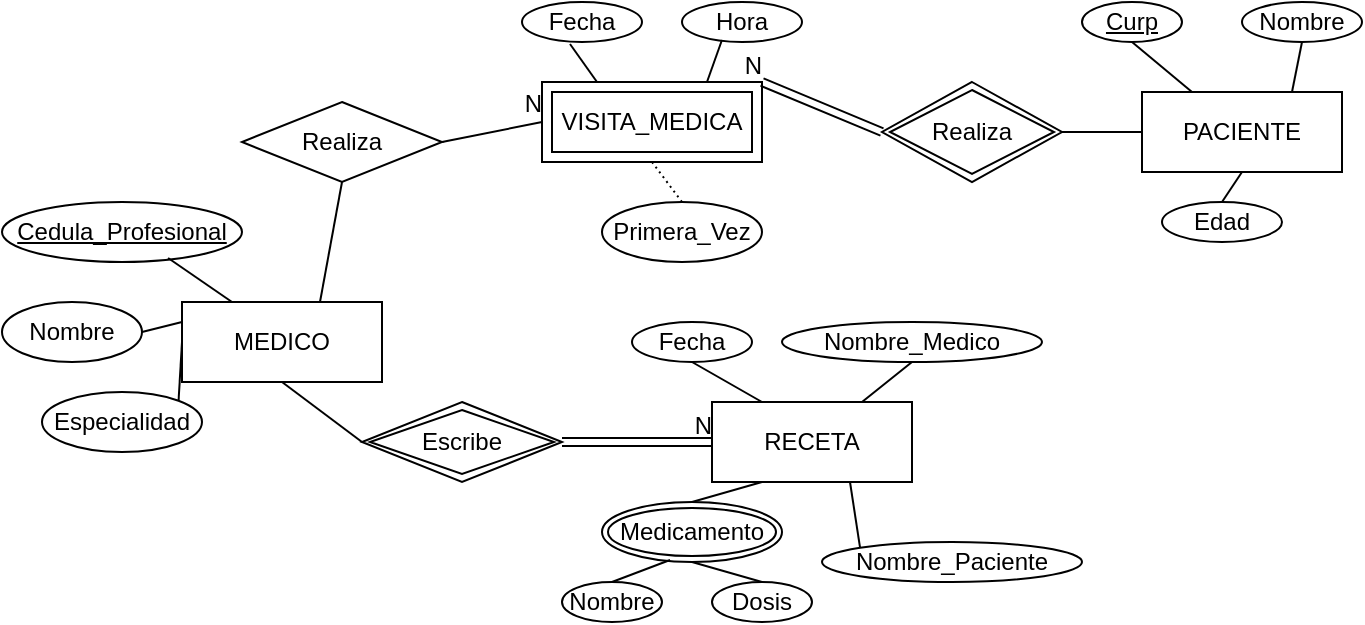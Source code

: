 <mxfile version="13.8.0" type="github">
  <diagram id="R2lEEEUBdFMjLlhIrx00" name="Page-1">
    <mxGraphModel dx="2487" dy="608" grid="1" gridSize="10" guides="1" tooltips="1" connect="1" arrows="1" fold="1" page="1" pageScale="1" pageWidth="850" pageHeight="1100" math="0" shadow="0" extFonts="Permanent Marker^https://fonts.googleapis.com/css?family=Permanent+Marker">
      <root>
        <mxCell id="0" />
        <mxCell id="1" parent="0" />
        <mxCell id="Iog9puiF2BljlQWZREdV-1" value="MEDICO" style="whiteSpace=wrap;html=1;align=center;" vertex="1" parent="1">
          <mxGeometry x="60" y="240" width="100" height="40" as="geometry" />
        </mxCell>
        <mxCell id="Iog9puiF2BljlQWZREdV-3" value="Realiza" style="shape=rhombus;perimeter=rhombusPerimeter;whiteSpace=wrap;html=1;align=center;" vertex="1" parent="1">
          <mxGeometry x="90" y="140" width="100" height="40" as="geometry" />
        </mxCell>
        <mxCell id="Iog9puiF2BljlQWZREdV-5" value="PACIENTE" style="whiteSpace=wrap;html=1;align=center;" vertex="1" parent="1">
          <mxGeometry x="540" y="135" width="100" height="40" as="geometry" />
        </mxCell>
        <mxCell id="Iog9puiF2BljlQWZREdV-7" value="RECETA" style="whiteSpace=wrap;html=1;align=center;" vertex="1" parent="1">
          <mxGeometry x="325" y="290" width="100" height="40" as="geometry" />
        </mxCell>
        <mxCell id="Iog9puiF2BljlQWZREdV-8" value="Cedula_Profesional" style="ellipse;whiteSpace=wrap;html=1;align=center;fontStyle=4;" vertex="1" parent="1">
          <mxGeometry x="-30" y="190" width="120" height="30" as="geometry" />
        </mxCell>
        <mxCell id="Iog9puiF2BljlQWZREdV-9" value="Nombre" style="ellipse;whiteSpace=wrap;html=1;align=center;" vertex="1" parent="1">
          <mxGeometry x="-30" y="240" width="70" height="30" as="geometry" />
        </mxCell>
        <mxCell id="Iog9puiF2BljlQWZREdV-10" value="Especialidad" style="ellipse;whiteSpace=wrap;html=1;align=center;" vertex="1" parent="1">
          <mxGeometry x="-10" y="285" width="80" height="30" as="geometry" />
        </mxCell>
        <mxCell id="Iog9puiF2BljlQWZREdV-12" value="" style="endArrow=none;html=1;rounded=0;exitX=0.692;exitY=0.933;exitDx=0;exitDy=0;exitPerimeter=0;entryX=0.25;entryY=0;entryDx=0;entryDy=0;" edge="1" parent="1" source="Iog9puiF2BljlQWZREdV-8" target="Iog9puiF2BljlQWZREdV-1">
          <mxGeometry relative="1" as="geometry">
            <mxPoint x="-40" y="350" as="sourcePoint" />
            <mxPoint x="120" y="350" as="targetPoint" />
          </mxGeometry>
        </mxCell>
        <mxCell id="Iog9puiF2BljlQWZREdV-13" value="" style="endArrow=none;html=1;rounded=0;exitX=1;exitY=0.5;exitDx=0;exitDy=0;entryX=0;entryY=0.25;entryDx=0;entryDy=0;" edge="1" parent="1" source="Iog9puiF2BljlQWZREdV-9" target="Iog9puiF2BljlQWZREdV-1">
          <mxGeometry relative="1" as="geometry">
            <mxPoint x="20" y="320" as="sourcePoint" />
            <mxPoint x="180" y="320" as="targetPoint" />
          </mxGeometry>
        </mxCell>
        <mxCell id="Iog9puiF2BljlQWZREdV-14" value="" style="endArrow=none;html=1;rounded=0;exitX=1;exitY=0;exitDx=0;exitDy=0;entryX=0;entryY=0.5;entryDx=0;entryDy=0;" edge="1" parent="1" source="Iog9puiF2BljlQWZREdV-10" target="Iog9puiF2BljlQWZREdV-1">
          <mxGeometry relative="1" as="geometry">
            <mxPoint x="100" y="310" as="sourcePoint" />
            <mxPoint x="130" y="315" as="targetPoint" />
          </mxGeometry>
        </mxCell>
        <mxCell id="Iog9puiF2BljlQWZREdV-15" value="Curp" style="ellipse;whiteSpace=wrap;html=1;align=center;fontStyle=4;" vertex="1" parent="1">
          <mxGeometry x="510" y="90" width="50" height="20" as="geometry" />
        </mxCell>
        <mxCell id="Iog9puiF2BljlQWZREdV-16" value="Nombre" style="ellipse;whiteSpace=wrap;html=1;align=center;" vertex="1" parent="1">
          <mxGeometry x="590" y="90" width="60" height="20" as="geometry" />
        </mxCell>
        <mxCell id="Iog9puiF2BljlQWZREdV-17" value="Edad" style="ellipse;whiteSpace=wrap;html=1;align=center;" vertex="1" parent="1">
          <mxGeometry x="550" y="190" width="60" height="20" as="geometry" />
        </mxCell>
        <mxCell id="Iog9puiF2BljlQWZREdV-18" value="" style="endArrow=none;html=1;rounded=0;exitX=0.25;exitY=0;exitDx=0;exitDy=0;entryX=0.5;entryY=1;entryDx=0;entryDy=0;" edge="1" parent="1" source="Iog9puiF2BljlQWZREdV-5" target="Iog9puiF2BljlQWZREdV-15">
          <mxGeometry relative="1" as="geometry">
            <mxPoint x="720" y="130" as="sourcePoint" />
            <mxPoint x="717.04" y="156" as="targetPoint" />
          </mxGeometry>
        </mxCell>
        <mxCell id="Iog9puiF2BljlQWZREdV-19" value="" style="endArrow=none;html=1;rounded=0;exitX=0.5;exitY=1;exitDx=0;exitDy=0;entryX=0.75;entryY=0;entryDx=0;entryDy=0;" edge="1" parent="1" source="Iog9puiF2BljlQWZREdV-16" target="Iog9puiF2BljlQWZREdV-5">
          <mxGeometry relative="1" as="geometry">
            <mxPoint x="730" y="130" as="sourcePoint" />
            <mxPoint x="727.04" y="156" as="targetPoint" />
          </mxGeometry>
        </mxCell>
        <mxCell id="Iog9puiF2BljlQWZREdV-20" value="" style="endArrow=none;html=1;rounded=0;exitX=0.5;exitY=1;exitDx=0;exitDy=0;entryX=0.5;entryY=0;entryDx=0;entryDy=0;" edge="1" parent="1" source="Iog9puiF2BljlQWZREdV-5" target="Iog9puiF2BljlQWZREdV-17">
          <mxGeometry relative="1" as="geometry">
            <mxPoint x="710" y="180" as="sourcePoint" />
            <mxPoint x="707.04" y="206" as="targetPoint" />
          </mxGeometry>
        </mxCell>
        <mxCell id="Iog9puiF2BljlQWZREdV-22" value="VISITA_MEDICA" style="shape=ext;margin=3;double=1;whiteSpace=wrap;html=1;align=center;" vertex="1" parent="1">
          <mxGeometry x="240" y="130" width="110" height="40" as="geometry" />
        </mxCell>
        <mxCell id="Iog9puiF2BljlQWZREdV-23" value="Fecha" style="ellipse;whiteSpace=wrap;html=1;align=center;" vertex="1" parent="1">
          <mxGeometry x="230" y="90" width="60" height="20" as="geometry" />
        </mxCell>
        <mxCell id="Iog9puiF2BljlQWZREdV-24" value="Hora" style="ellipse;whiteSpace=wrap;html=1;align=center;" vertex="1" parent="1">
          <mxGeometry x="310" y="90" width="60" height="20" as="geometry" />
        </mxCell>
        <mxCell id="Iog9puiF2BljlQWZREdV-25" value="Primera_Vez" style="ellipse;whiteSpace=wrap;html=1;align=center;" vertex="1" parent="1">
          <mxGeometry x="270" y="190" width="80" height="30" as="geometry" />
        </mxCell>
        <mxCell id="Iog9puiF2BljlQWZREdV-26" value="" style="endArrow=none;html=1;rounded=0;dashed=1;dashPattern=1 2;exitX=0.5;exitY=1;exitDx=0;exitDy=0;entryX=0.5;entryY=0;entryDx=0;entryDy=0;" edge="1" parent="1" source="Iog9puiF2BljlQWZREdV-22" target="Iog9puiF2BljlQWZREdV-25">
          <mxGeometry relative="1" as="geometry">
            <mxPoint x="360" y="199.5" as="sourcePoint" />
            <mxPoint x="520" y="199.5" as="targetPoint" />
          </mxGeometry>
        </mxCell>
        <mxCell id="Iog9puiF2BljlQWZREdV-27" value="" style="resizable=0;html=1;align=right;verticalAlign=bottom;" connectable="0" vertex="1" parent="Iog9puiF2BljlQWZREdV-26">
          <mxGeometry x="1" relative="1" as="geometry" />
        </mxCell>
        <mxCell id="Iog9puiF2BljlQWZREdV-28" value="" style="endArrow=none;html=1;rounded=0;exitX=0.25;exitY=0;exitDx=0;exitDy=0;entryX=0.4;entryY=1.05;entryDx=0;entryDy=0;entryPerimeter=0;" edge="1" parent="1" source="Iog9puiF2BljlQWZREdV-22" target="Iog9puiF2BljlQWZREdV-23">
          <mxGeometry relative="1" as="geometry">
            <mxPoint x="270" y="120" as="sourcePoint" />
            <mxPoint x="250" y="100" as="targetPoint" />
          </mxGeometry>
        </mxCell>
        <mxCell id="Iog9puiF2BljlQWZREdV-29" value="" style="endArrow=none;html=1;rounded=0;exitX=0.75;exitY=0;exitDx=0;exitDy=0;entryX=0.333;entryY=0.95;entryDx=0;entryDy=0;entryPerimeter=0;" edge="1" parent="1" source="Iog9puiF2BljlQWZREdV-22" target="Iog9puiF2BljlQWZREdV-24">
          <mxGeometry relative="1" as="geometry">
            <mxPoint x="410" y="110" as="sourcePoint" />
            <mxPoint x="390" y="90" as="targetPoint" />
          </mxGeometry>
        </mxCell>
        <mxCell id="Iog9puiF2BljlQWZREdV-30" value="Realiza" style="shape=rhombus;double=1;perimeter=rhombusPerimeter;whiteSpace=wrap;html=1;align=center;" vertex="1" parent="1">
          <mxGeometry x="410" y="130" width="90" height="50" as="geometry" />
        </mxCell>
        <mxCell id="Iog9puiF2BljlQWZREdV-31" value="" style="shape=link;html=1;rounded=0;entryX=1;entryY=0;entryDx=0;entryDy=0;exitX=0;exitY=0.5;exitDx=0;exitDy=0;" edge="1" parent="1" source="Iog9puiF2BljlQWZREdV-30" target="Iog9puiF2BljlQWZREdV-22">
          <mxGeometry relative="1" as="geometry">
            <mxPoint x="590" y="260" as="sourcePoint" />
            <mxPoint x="750" y="260" as="targetPoint" />
          </mxGeometry>
        </mxCell>
        <mxCell id="Iog9puiF2BljlQWZREdV-32" value="N" style="resizable=0;html=1;align=right;verticalAlign=bottom;" connectable="0" vertex="1" parent="Iog9puiF2BljlQWZREdV-31">
          <mxGeometry x="1" relative="1" as="geometry" />
        </mxCell>
        <mxCell id="Iog9puiF2BljlQWZREdV-33" value="" style="endArrow=none;html=1;rounded=0;entryX=0;entryY=0.5;entryDx=0;entryDy=0;exitX=1;exitY=0.5;exitDx=0;exitDy=0;" edge="1" parent="1" source="Iog9puiF2BljlQWZREdV-30" target="Iog9puiF2BljlQWZREdV-5">
          <mxGeometry relative="1" as="geometry">
            <mxPoint x="390" y="230" as="sourcePoint" />
            <mxPoint x="550" y="230" as="targetPoint" />
          </mxGeometry>
        </mxCell>
        <mxCell id="Iog9puiF2BljlQWZREdV-34" value="" style="endArrow=none;html=1;rounded=0;exitX=0.5;exitY=1;exitDx=0;exitDy=0;entryX=0.69;entryY=0;entryDx=0;entryDy=0;entryPerimeter=0;" edge="1" parent="1" source="Iog9puiF2BljlQWZREdV-3" target="Iog9puiF2BljlQWZREdV-1">
          <mxGeometry relative="1" as="geometry">
            <mxPoint x="150" y="230" as="sourcePoint" />
            <mxPoint x="310" y="230" as="targetPoint" />
          </mxGeometry>
        </mxCell>
        <mxCell id="Iog9puiF2BljlQWZREdV-36" value="" style="endArrow=none;html=1;rounded=0;entryX=0;entryY=0.5;entryDx=0;entryDy=0;exitX=1;exitY=0.5;exitDx=0;exitDy=0;" edge="1" parent="1" source="Iog9puiF2BljlQWZREdV-3" target="Iog9puiF2BljlQWZREdV-22">
          <mxGeometry relative="1" as="geometry">
            <mxPoint x="190" y="120" as="sourcePoint" />
            <mxPoint x="230" y="155" as="targetPoint" />
          </mxGeometry>
        </mxCell>
        <mxCell id="Iog9puiF2BljlQWZREdV-37" value="N" style="resizable=0;html=1;align=right;verticalAlign=bottom;" connectable="0" vertex="1" parent="Iog9puiF2BljlQWZREdV-36">
          <mxGeometry x="1" relative="1" as="geometry" />
        </mxCell>
        <mxCell id="Iog9puiF2BljlQWZREdV-38" value="" style="endArrow=none;html=1;rounded=0;exitX=0.5;exitY=1;exitDx=0;exitDy=0;entryX=0;entryY=0.5;entryDx=0;entryDy=0;" edge="1" parent="1" source="Iog9puiF2BljlQWZREdV-1" target="Iog9puiF2BljlQWZREdV-41">
          <mxGeometry relative="1" as="geometry">
            <mxPoint x="30" y="380" as="sourcePoint" />
            <mxPoint x="170" y="300" as="targetPoint" />
          </mxGeometry>
        </mxCell>
        <mxCell id="Iog9puiF2BljlQWZREdV-41" value="Escribe" style="shape=rhombus;double=1;perimeter=rhombusPerimeter;whiteSpace=wrap;html=1;align=center;" vertex="1" parent="1">
          <mxGeometry x="150" y="290" width="100" height="40" as="geometry" />
        </mxCell>
        <mxCell id="Iog9puiF2BljlQWZREdV-42" value="" style="shape=link;html=1;rounded=0;entryX=0;entryY=0.5;entryDx=0;entryDy=0;exitX=1;exitY=0.5;exitDx=0;exitDy=0;" edge="1" parent="1" source="Iog9puiF2BljlQWZREdV-41" target="Iog9puiF2BljlQWZREdV-7">
          <mxGeometry relative="1" as="geometry">
            <mxPoint x="270" y="370" as="sourcePoint" />
            <mxPoint x="210" y="345" as="targetPoint" />
          </mxGeometry>
        </mxCell>
        <mxCell id="Iog9puiF2BljlQWZREdV-43" value="N" style="resizable=0;html=1;align=right;verticalAlign=bottom;" connectable="0" vertex="1" parent="Iog9puiF2BljlQWZREdV-42">
          <mxGeometry x="1" relative="1" as="geometry" />
        </mxCell>
        <mxCell id="Iog9puiF2BljlQWZREdV-44" value="Medicamento" style="ellipse;shape=doubleEllipse;margin=3;whiteSpace=wrap;html=1;align=center;" vertex="1" parent="1">
          <mxGeometry x="270" y="340" width="90" height="30" as="geometry" />
        </mxCell>
        <mxCell id="Iog9puiF2BljlQWZREdV-45" value="Nombre" style="ellipse;whiteSpace=wrap;html=1;align=center;" vertex="1" parent="1">
          <mxGeometry x="250" y="380" width="50" height="20" as="geometry" />
        </mxCell>
        <mxCell id="Iog9puiF2BljlQWZREdV-46" value="Dosis" style="ellipse;whiteSpace=wrap;html=1;align=center;" vertex="1" parent="1">
          <mxGeometry x="325" y="380" width="50" height="20" as="geometry" />
        </mxCell>
        <mxCell id="Iog9puiF2BljlQWZREdV-47" value="" style="endArrow=none;html=1;rounded=0;exitX=0.378;exitY=0.967;exitDx=0;exitDy=0;entryX=0.5;entryY=0;entryDx=0;entryDy=0;exitPerimeter=0;" edge="1" parent="1" source="Iog9puiF2BljlQWZREdV-44" target="Iog9puiF2BljlQWZREdV-45">
          <mxGeometry relative="1" as="geometry">
            <mxPoint x="260" y="360" as="sourcePoint" />
            <mxPoint x="267.48" y="339" as="targetPoint" />
          </mxGeometry>
        </mxCell>
        <mxCell id="Iog9puiF2BljlQWZREdV-48" value="" style="endArrow=none;html=1;rounded=0;exitX=0.5;exitY=1;exitDx=0;exitDy=0;entryX=0.5;entryY=0;entryDx=0;entryDy=0;" edge="1" parent="1" source="Iog9puiF2BljlQWZREdV-44" target="Iog9puiF2BljlQWZREdV-46">
          <mxGeometry relative="1" as="geometry">
            <mxPoint x="390" y="370" as="sourcePoint" />
            <mxPoint x="397.48" y="349" as="targetPoint" />
          </mxGeometry>
        </mxCell>
        <mxCell id="Iog9puiF2BljlQWZREdV-49" value="" style="endArrow=none;html=1;rounded=0;exitX=0.5;exitY=0;exitDx=0;exitDy=0;entryX=0.25;entryY=1;entryDx=0;entryDy=0;" edge="1" parent="1" source="Iog9puiF2BljlQWZREdV-44" target="Iog9puiF2BljlQWZREdV-7">
          <mxGeometry relative="1" as="geometry">
            <mxPoint x="400" y="340" as="sourcePoint" />
            <mxPoint x="407.48" y="319" as="targetPoint" />
          </mxGeometry>
        </mxCell>
        <mxCell id="Iog9puiF2BljlQWZREdV-50" value="Nombre_Paciente" style="ellipse;whiteSpace=wrap;html=1;align=center;" vertex="1" parent="1">
          <mxGeometry x="380" y="360" width="130" height="20" as="geometry" />
        </mxCell>
        <mxCell id="Iog9puiF2BljlQWZREdV-51" value="Nombre_Medico" style="ellipse;whiteSpace=wrap;html=1;align=center;" vertex="1" parent="1">
          <mxGeometry x="360" y="250" width="130" height="20" as="geometry" />
        </mxCell>
        <mxCell id="Iog9puiF2BljlQWZREdV-52" value="Fecha" style="ellipse;whiteSpace=wrap;html=1;align=center;" vertex="1" parent="1">
          <mxGeometry x="285" y="250" width="60" height="20" as="geometry" />
        </mxCell>
        <mxCell id="Iog9puiF2BljlQWZREdV-53" value="" style="endArrow=none;html=1;rounded=0;exitX=0.69;exitY=1;exitDx=0;exitDy=0;entryX=0;entryY=0;entryDx=0;entryDy=0;exitPerimeter=0;" edge="1" parent="1" source="Iog9puiF2BljlQWZREdV-7" target="Iog9puiF2BljlQWZREdV-50">
          <mxGeometry relative="1" as="geometry">
            <mxPoint x="530" y="260" as="sourcePoint" />
            <mxPoint x="565" y="250" as="targetPoint" />
          </mxGeometry>
        </mxCell>
        <mxCell id="Iog9puiF2BljlQWZREdV-54" value="" style="endArrow=none;html=1;rounded=0;exitX=0.25;exitY=0;exitDx=0;exitDy=0;entryX=0.5;entryY=1;entryDx=0;entryDy=0;" edge="1" parent="1" source="Iog9puiF2BljlQWZREdV-7" target="Iog9puiF2BljlQWZREdV-52">
          <mxGeometry relative="1" as="geometry">
            <mxPoint x="490" y="290" as="sourcePoint" />
            <mxPoint x="460.98" y="300.99" as="targetPoint" />
          </mxGeometry>
        </mxCell>
        <mxCell id="Iog9puiF2BljlQWZREdV-55" value="" style="endArrow=none;html=1;rounded=0;exitX=0.5;exitY=1;exitDx=0;exitDy=0;entryX=0.75;entryY=0;entryDx=0;entryDy=0;" edge="1" parent="1" source="Iog9puiF2BljlQWZREdV-51" target="Iog9puiF2BljlQWZREdV-7">
          <mxGeometry relative="1" as="geometry">
            <mxPoint x="490" y="310" as="sourcePoint" />
            <mxPoint x="460.98" y="320.99" as="targetPoint" />
          </mxGeometry>
        </mxCell>
      </root>
    </mxGraphModel>
  </diagram>
</mxfile>
